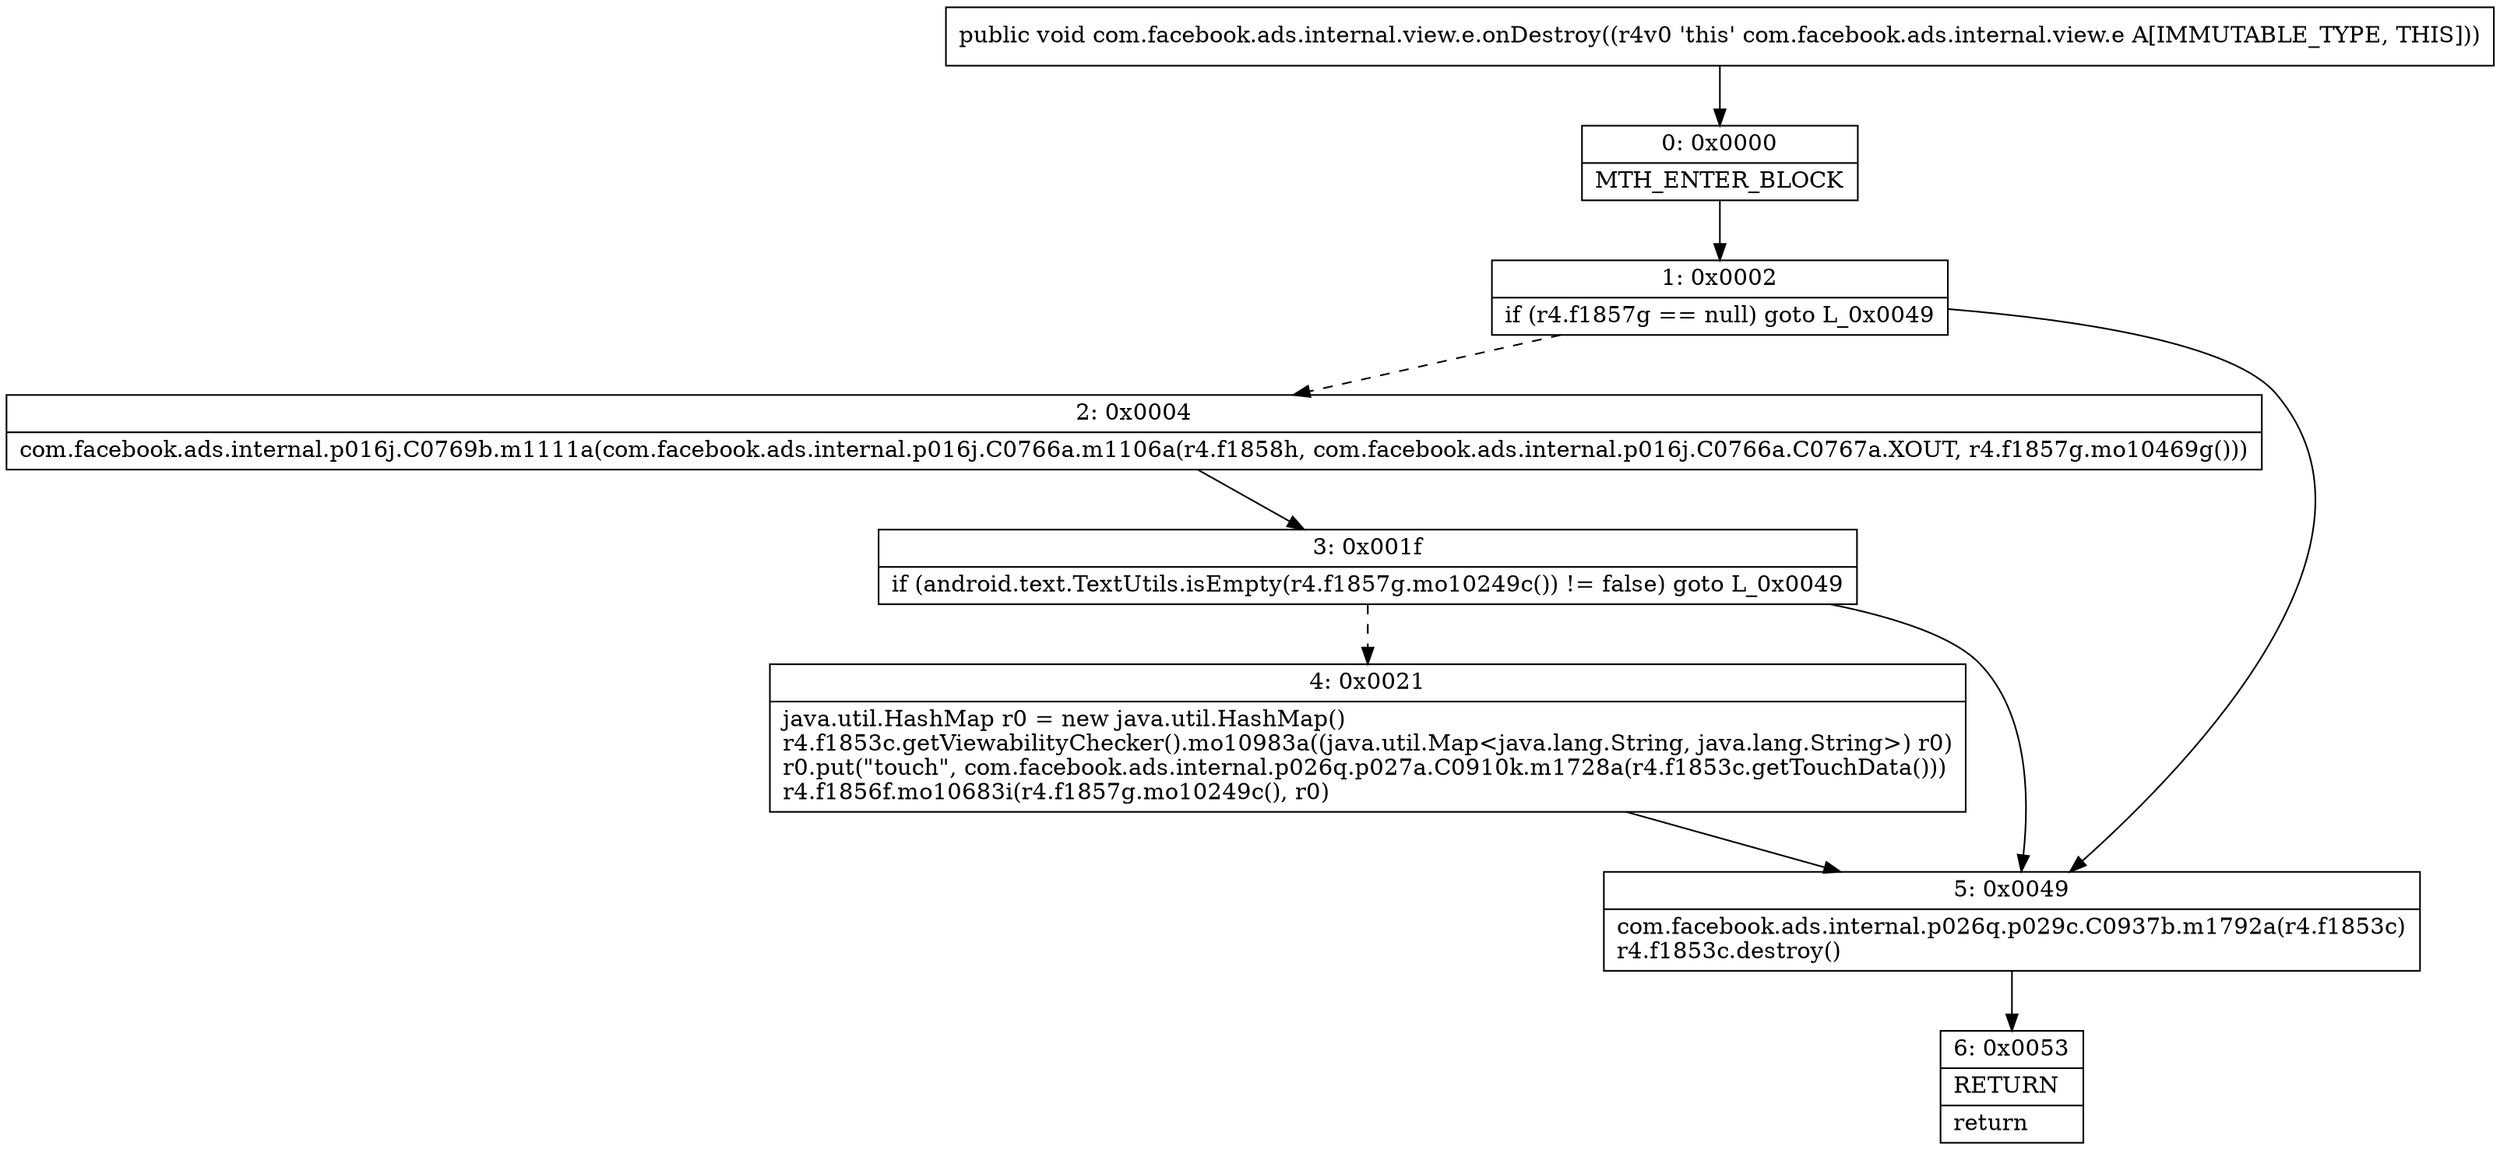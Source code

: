 digraph "CFG forcom.facebook.ads.internal.view.e.onDestroy()V" {
Node_0 [shape=record,label="{0\:\ 0x0000|MTH_ENTER_BLOCK\l}"];
Node_1 [shape=record,label="{1\:\ 0x0002|if (r4.f1857g == null) goto L_0x0049\l}"];
Node_2 [shape=record,label="{2\:\ 0x0004|com.facebook.ads.internal.p016j.C0769b.m1111a(com.facebook.ads.internal.p016j.C0766a.m1106a(r4.f1858h, com.facebook.ads.internal.p016j.C0766a.C0767a.XOUT, r4.f1857g.mo10469g()))\l}"];
Node_3 [shape=record,label="{3\:\ 0x001f|if (android.text.TextUtils.isEmpty(r4.f1857g.mo10249c()) != false) goto L_0x0049\l}"];
Node_4 [shape=record,label="{4\:\ 0x0021|java.util.HashMap r0 = new java.util.HashMap()\lr4.f1853c.getViewabilityChecker().mo10983a((java.util.Map\<java.lang.String, java.lang.String\>) r0)\lr0.put(\"touch\", com.facebook.ads.internal.p026q.p027a.C0910k.m1728a(r4.f1853c.getTouchData()))\lr4.f1856f.mo10683i(r4.f1857g.mo10249c(), r0)\l}"];
Node_5 [shape=record,label="{5\:\ 0x0049|com.facebook.ads.internal.p026q.p029c.C0937b.m1792a(r4.f1853c)\lr4.f1853c.destroy()\l}"];
Node_6 [shape=record,label="{6\:\ 0x0053|RETURN\l|return\l}"];
MethodNode[shape=record,label="{public void com.facebook.ads.internal.view.e.onDestroy((r4v0 'this' com.facebook.ads.internal.view.e A[IMMUTABLE_TYPE, THIS])) }"];
MethodNode -> Node_0;
Node_0 -> Node_1;
Node_1 -> Node_2[style=dashed];
Node_1 -> Node_5;
Node_2 -> Node_3;
Node_3 -> Node_4[style=dashed];
Node_3 -> Node_5;
Node_4 -> Node_5;
Node_5 -> Node_6;
}

